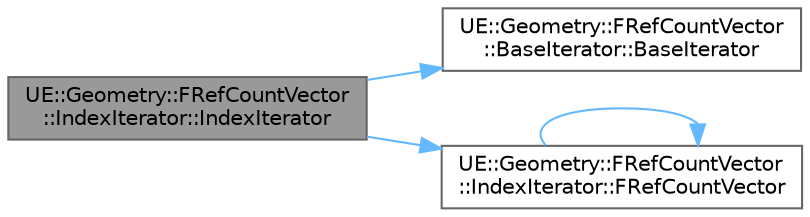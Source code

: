 digraph "UE::Geometry::FRefCountVector::IndexIterator::IndexIterator"
{
 // INTERACTIVE_SVG=YES
 // LATEX_PDF_SIZE
  bgcolor="transparent";
  edge [fontname=Helvetica,fontsize=10,labelfontname=Helvetica,labelfontsize=10];
  node [fontname=Helvetica,fontsize=10,shape=box,height=0.2,width=0.4];
  rankdir="LR";
  Node1 [id="Node000001",label="UE::Geometry::FRefCountVector\l::IndexIterator::IndexIterator",height=0.2,width=0.4,color="gray40", fillcolor="grey60", style="filled", fontcolor="black",tooltip=" "];
  Node1 -> Node2 [id="edge1_Node000001_Node000002",color="steelblue1",style="solid",tooltip=" "];
  Node2 [id="Node000002",label="UE::Geometry::FRefCountVector\l::BaseIterator::BaseIterator",height=0.2,width=0.4,color="grey40", fillcolor="white", style="filled",URL="$d6/d1b/classUE_1_1Geometry_1_1FRefCountVector_1_1BaseIterator.html#adafdc9934c2f160d59027dc2be61fc79",tooltip=" "];
  Node1 -> Node3 [id="edge2_Node000001_Node000003",color="steelblue1",style="solid",tooltip=" "];
  Node3 [id="Node000003",label="UE::Geometry::FRefCountVector\l::IndexIterator::FRefCountVector",height=0.2,width=0.4,color="grey40", fillcolor="white", style="filled",URL="$d0/dbb/classUE_1_1Geometry_1_1FRefCountVector_1_1IndexIterator.html#a1091f54fec68d1967ef18e240c59d1c9",tooltip=" "];
  Node3 -> Node3 [id="edge3_Node000003_Node000003",color="steelblue1",style="solid",tooltip=" "];
}
